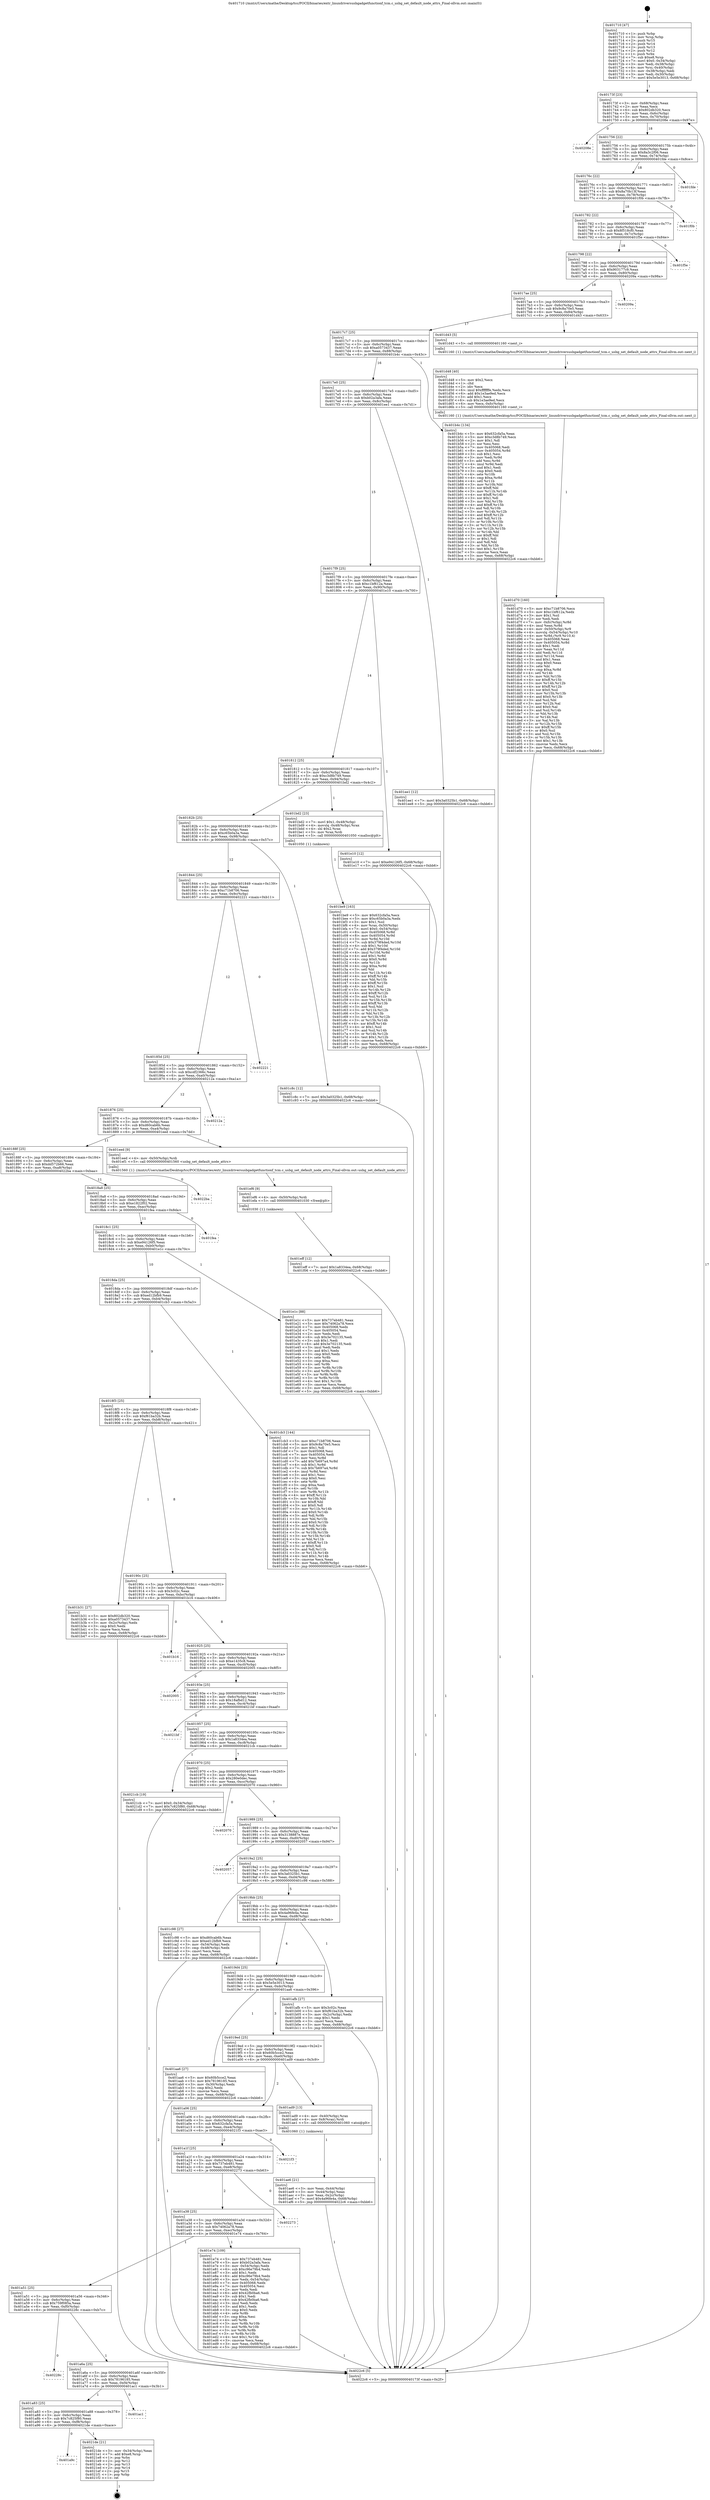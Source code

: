 digraph "0x401710" {
  label = "0x401710 (/mnt/c/Users/mathe/Desktop/tcc/POCII/binaries/extr_linuxdriversusbgadgetfunctionf_tcm.c_usbg_set_default_node_attrs_Final-ollvm.out::main(0))"
  labelloc = "t"
  node[shape=record]

  Entry [label="",width=0.3,height=0.3,shape=circle,fillcolor=black,style=filled]
  "0x40173f" [label="{
     0x40173f [23]\l
     | [instrs]\l
     &nbsp;&nbsp;0x40173f \<+3\>: mov -0x68(%rbp),%eax\l
     &nbsp;&nbsp;0x401742 \<+2\>: mov %eax,%ecx\l
     &nbsp;&nbsp;0x401744 \<+6\>: sub $0x802db320,%ecx\l
     &nbsp;&nbsp;0x40174a \<+3\>: mov %eax,-0x6c(%rbp)\l
     &nbsp;&nbsp;0x40174d \<+3\>: mov %ecx,-0x70(%rbp)\l
     &nbsp;&nbsp;0x401750 \<+6\>: je 000000000040208e \<main+0x97e\>\l
  }"]
  "0x40208e" [label="{
     0x40208e\l
  }", style=dashed]
  "0x401756" [label="{
     0x401756 [22]\l
     | [instrs]\l
     &nbsp;&nbsp;0x401756 \<+5\>: jmp 000000000040175b \<main+0x4b\>\l
     &nbsp;&nbsp;0x40175b \<+3\>: mov -0x6c(%rbp),%eax\l
     &nbsp;&nbsp;0x40175e \<+5\>: sub $0x8a3c2f06,%eax\l
     &nbsp;&nbsp;0x401763 \<+3\>: mov %eax,-0x74(%rbp)\l
     &nbsp;&nbsp;0x401766 \<+6\>: je 0000000000401fde \<main+0x8ce\>\l
  }"]
  Exit [label="",width=0.3,height=0.3,shape=circle,fillcolor=black,style=filled,peripheries=2]
  "0x401fde" [label="{
     0x401fde\l
  }", style=dashed]
  "0x40176c" [label="{
     0x40176c [22]\l
     | [instrs]\l
     &nbsp;&nbsp;0x40176c \<+5\>: jmp 0000000000401771 \<main+0x61\>\l
     &nbsp;&nbsp;0x401771 \<+3\>: mov -0x6c(%rbp),%eax\l
     &nbsp;&nbsp;0x401774 \<+5\>: sub $0x8a70b13f,%eax\l
     &nbsp;&nbsp;0x401779 \<+3\>: mov %eax,-0x78(%rbp)\l
     &nbsp;&nbsp;0x40177c \<+6\>: je 0000000000401f0b \<main+0x7fb\>\l
  }"]
  "0x401a9c" [label="{
     0x401a9c\l
  }", style=dashed]
  "0x401f0b" [label="{
     0x401f0b\l
  }", style=dashed]
  "0x401782" [label="{
     0x401782 [22]\l
     | [instrs]\l
     &nbsp;&nbsp;0x401782 \<+5\>: jmp 0000000000401787 \<main+0x77\>\l
     &nbsp;&nbsp;0x401787 \<+3\>: mov -0x6c(%rbp),%eax\l
     &nbsp;&nbsp;0x40178a \<+5\>: sub $0x8f518cf0,%eax\l
     &nbsp;&nbsp;0x40178f \<+3\>: mov %eax,-0x7c(%rbp)\l
     &nbsp;&nbsp;0x401792 \<+6\>: je 0000000000401f5e \<main+0x84e\>\l
  }"]
  "0x4021de" [label="{
     0x4021de [21]\l
     | [instrs]\l
     &nbsp;&nbsp;0x4021de \<+3\>: mov -0x34(%rbp),%eax\l
     &nbsp;&nbsp;0x4021e1 \<+7\>: add $0xe8,%rsp\l
     &nbsp;&nbsp;0x4021e8 \<+1\>: pop %rbx\l
     &nbsp;&nbsp;0x4021e9 \<+2\>: pop %r12\l
     &nbsp;&nbsp;0x4021eb \<+2\>: pop %r13\l
     &nbsp;&nbsp;0x4021ed \<+2\>: pop %r14\l
     &nbsp;&nbsp;0x4021ef \<+2\>: pop %r15\l
     &nbsp;&nbsp;0x4021f1 \<+1\>: pop %rbp\l
     &nbsp;&nbsp;0x4021f2 \<+1\>: ret\l
  }"]
  "0x401f5e" [label="{
     0x401f5e\l
  }", style=dashed]
  "0x401798" [label="{
     0x401798 [22]\l
     | [instrs]\l
     &nbsp;&nbsp;0x401798 \<+5\>: jmp 000000000040179d \<main+0x8d\>\l
     &nbsp;&nbsp;0x40179d \<+3\>: mov -0x6c(%rbp),%eax\l
     &nbsp;&nbsp;0x4017a0 \<+5\>: sub $0x903177c9,%eax\l
     &nbsp;&nbsp;0x4017a5 \<+3\>: mov %eax,-0x80(%rbp)\l
     &nbsp;&nbsp;0x4017a8 \<+6\>: je 000000000040209a \<main+0x98a\>\l
  }"]
  "0x401a83" [label="{
     0x401a83 [25]\l
     | [instrs]\l
     &nbsp;&nbsp;0x401a83 \<+5\>: jmp 0000000000401a88 \<main+0x378\>\l
     &nbsp;&nbsp;0x401a88 \<+3\>: mov -0x6c(%rbp),%eax\l
     &nbsp;&nbsp;0x401a8b \<+5\>: sub $0x7c825f80,%eax\l
     &nbsp;&nbsp;0x401a90 \<+6\>: mov %eax,-0xf8(%rbp)\l
     &nbsp;&nbsp;0x401a96 \<+6\>: je 00000000004021de \<main+0xace\>\l
  }"]
  "0x40209a" [label="{
     0x40209a\l
  }", style=dashed]
  "0x4017ae" [label="{
     0x4017ae [25]\l
     | [instrs]\l
     &nbsp;&nbsp;0x4017ae \<+5\>: jmp 00000000004017b3 \<main+0xa3\>\l
     &nbsp;&nbsp;0x4017b3 \<+3\>: mov -0x6c(%rbp),%eax\l
     &nbsp;&nbsp;0x4017b6 \<+5\>: sub $0x9c8a70e5,%eax\l
     &nbsp;&nbsp;0x4017bb \<+6\>: mov %eax,-0x84(%rbp)\l
     &nbsp;&nbsp;0x4017c1 \<+6\>: je 0000000000401d43 \<main+0x633\>\l
  }"]
  "0x401ac1" [label="{
     0x401ac1\l
  }", style=dashed]
  "0x401d43" [label="{
     0x401d43 [5]\l
     | [instrs]\l
     &nbsp;&nbsp;0x401d43 \<+5\>: call 0000000000401160 \<next_i\>\l
     | [calls]\l
     &nbsp;&nbsp;0x401160 \{1\} (/mnt/c/Users/mathe/Desktop/tcc/POCII/binaries/extr_linuxdriversusbgadgetfunctionf_tcm.c_usbg_set_default_node_attrs_Final-ollvm.out::next_i)\l
  }"]
  "0x4017c7" [label="{
     0x4017c7 [25]\l
     | [instrs]\l
     &nbsp;&nbsp;0x4017c7 \<+5\>: jmp 00000000004017cc \<main+0xbc\>\l
     &nbsp;&nbsp;0x4017cc \<+3\>: mov -0x6c(%rbp),%eax\l
     &nbsp;&nbsp;0x4017cf \<+5\>: sub $0xa0573437,%eax\l
     &nbsp;&nbsp;0x4017d4 \<+6\>: mov %eax,-0x88(%rbp)\l
     &nbsp;&nbsp;0x4017da \<+6\>: je 0000000000401b4c \<main+0x43c\>\l
  }"]
  "0x401a6a" [label="{
     0x401a6a [25]\l
     | [instrs]\l
     &nbsp;&nbsp;0x401a6a \<+5\>: jmp 0000000000401a6f \<main+0x35f\>\l
     &nbsp;&nbsp;0x401a6f \<+3\>: mov -0x6c(%rbp),%eax\l
     &nbsp;&nbsp;0x401a72 \<+5\>: sub $0x78196185,%eax\l
     &nbsp;&nbsp;0x401a77 \<+6\>: mov %eax,-0xf4(%rbp)\l
     &nbsp;&nbsp;0x401a7d \<+6\>: je 0000000000401ac1 \<main+0x3b1\>\l
  }"]
  "0x401b4c" [label="{
     0x401b4c [134]\l
     | [instrs]\l
     &nbsp;&nbsp;0x401b4c \<+5\>: mov $0x632cfa5a,%eax\l
     &nbsp;&nbsp;0x401b51 \<+5\>: mov $0xc3d8b749,%ecx\l
     &nbsp;&nbsp;0x401b56 \<+2\>: mov $0x1,%dl\l
     &nbsp;&nbsp;0x401b58 \<+2\>: xor %esi,%esi\l
     &nbsp;&nbsp;0x401b5a \<+7\>: mov 0x405068,%edi\l
     &nbsp;&nbsp;0x401b61 \<+8\>: mov 0x405054,%r8d\l
     &nbsp;&nbsp;0x401b69 \<+3\>: sub $0x1,%esi\l
     &nbsp;&nbsp;0x401b6c \<+3\>: mov %edi,%r9d\l
     &nbsp;&nbsp;0x401b6f \<+3\>: add %esi,%r9d\l
     &nbsp;&nbsp;0x401b72 \<+4\>: imul %r9d,%edi\l
     &nbsp;&nbsp;0x401b76 \<+3\>: and $0x1,%edi\l
     &nbsp;&nbsp;0x401b79 \<+3\>: cmp $0x0,%edi\l
     &nbsp;&nbsp;0x401b7c \<+4\>: sete %r10b\l
     &nbsp;&nbsp;0x401b80 \<+4\>: cmp $0xa,%r8d\l
     &nbsp;&nbsp;0x401b84 \<+4\>: setl %r11b\l
     &nbsp;&nbsp;0x401b88 \<+3\>: mov %r10b,%bl\l
     &nbsp;&nbsp;0x401b8b \<+3\>: xor $0xff,%bl\l
     &nbsp;&nbsp;0x401b8e \<+3\>: mov %r11b,%r14b\l
     &nbsp;&nbsp;0x401b91 \<+4\>: xor $0xff,%r14b\l
     &nbsp;&nbsp;0x401b95 \<+3\>: xor $0x1,%dl\l
     &nbsp;&nbsp;0x401b98 \<+3\>: mov %bl,%r15b\l
     &nbsp;&nbsp;0x401b9b \<+4\>: and $0xff,%r15b\l
     &nbsp;&nbsp;0x401b9f \<+3\>: and %dl,%r10b\l
     &nbsp;&nbsp;0x401ba2 \<+3\>: mov %r14b,%r12b\l
     &nbsp;&nbsp;0x401ba5 \<+4\>: and $0xff,%r12b\l
     &nbsp;&nbsp;0x401ba9 \<+3\>: and %dl,%r11b\l
     &nbsp;&nbsp;0x401bac \<+3\>: or %r10b,%r15b\l
     &nbsp;&nbsp;0x401baf \<+3\>: or %r11b,%r12b\l
     &nbsp;&nbsp;0x401bb2 \<+3\>: xor %r12b,%r15b\l
     &nbsp;&nbsp;0x401bb5 \<+3\>: or %r14b,%bl\l
     &nbsp;&nbsp;0x401bb8 \<+3\>: xor $0xff,%bl\l
     &nbsp;&nbsp;0x401bbb \<+3\>: or $0x1,%dl\l
     &nbsp;&nbsp;0x401bbe \<+2\>: and %dl,%bl\l
     &nbsp;&nbsp;0x401bc0 \<+3\>: or %bl,%r15b\l
     &nbsp;&nbsp;0x401bc3 \<+4\>: test $0x1,%r15b\l
     &nbsp;&nbsp;0x401bc7 \<+3\>: cmovne %ecx,%eax\l
     &nbsp;&nbsp;0x401bca \<+3\>: mov %eax,-0x68(%rbp)\l
     &nbsp;&nbsp;0x401bcd \<+5\>: jmp 00000000004022c6 \<main+0xbb6\>\l
  }"]
  "0x4017e0" [label="{
     0x4017e0 [25]\l
     | [instrs]\l
     &nbsp;&nbsp;0x4017e0 \<+5\>: jmp 00000000004017e5 \<main+0xd5\>\l
     &nbsp;&nbsp;0x4017e5 \<+3\>: mov -0x6c(%rbp),%eax\l
     &nbsp;&nbsp;0x4017e8 \<+5\>: sub $0xb02a3afa,%eax\l
     &nbsp;&nbsp;0x4017ed \<+6\>: mov %eax,-0x8c(%rbp)\l
     &nbsp;&nbsp;0x4017f3 \<+6\>: je 0000000000401ee1 \<main+0x7d1\>\l
  }"]
  "0x40228c" [label="{
     0x40228c\l
  }", style=dashed]
  "0x401ee1" [label="{
     0x401ee1 [12]\l
     | [instrs]\l
     &nbsp;&nbsp;0x401ee1 \<+7\>: movl $0x3a0325b1,-0x68(%rbp)\l
     &nbsp;&nbsp;0x401ee8 \<+5\>: jmp 00000000004022c6 \<main+0xbb6\>\l
  }"]
  "0x4017f9" [label="{
     0x4017f9 [25]\l
     | [instrs]\l
     &nbsp;&nbsp;0x4017f9 \<+5\>: jmp 00000000004017fe \<main+0xee\>\l
     &nbsp;&nbsp;0x4017fe \<+3\>: mov -0x6c(%rbp),%eax\l
     &nbsp;&nbsp;0x401801 \<+5\>: sub $0xc1bf612a,%eax\l
     &nbsp;&nbsp;0x401806 \<+6\>: mov %eax,-0x90(%rbp)\l
     &nbsp;&nbsp;0x40180c \<+6\>: je 0000000000401e10 \<main+0x700\>\l
  }"]
  "0x401eff" [label="{
     0x401eff [12]\l
     | [instrs]\l
     &nbsp;&nbsp;0x401eff \<+7\>: movl $0x1a8334ea,-0x68(%rbp)\l
     &nbsp;&nbsp;0x401f06 \<+5\>: jmp 00000000004022c6 \<main+0xbb6\>\l
  }"]
  "0x401e10" [label="{
     0x401e10 [12]\l
     | [instrs]\l
     &nbsp;&nbsp;0x401e10 \<+7\>: movl $0xe94126f5,-0x68(%rbp)\l
     &nbsp;&nbsp;0x401e17 \<+5\>: jmp 00000000004022c6 \<main+0xbb6\>\l
  }"]
  "0x401812" [label="{
     0x401812 [25]\l
     | [instrs]\l
     &nbsp;&nbsp;0x401812 \<+5\>: jmp 0000000000401817 \<main+0x107\>\l
     &nbsp;&nbsp;0x401817 \<+3\>: mov -0x6c(%rbp),%eax\l
     &nbsp;&nbsp;0x40181a \<+5\>: sub $0xc3d8b749,%eax\l
     &nbsp;&nbsp;0x40181f \<+6\>: mov %eax,-0x94(%rbp)\l
     &nbsp;&nbsp;0x401825 \<+6\>: je 0000000000401bd2 \<main+0x4c2\>\l
  }"]
  "0x401ef6" [label="{
     0x401ef6 [9]\l
     | [instrs]\l
     &nbsp;&nbsp;0x401ef6 \<+4\>: mov -0x50(%rbp),%rdi\l
     &nbsp;&nbsp;0x401efa \<+5\>: call 0000000000401030 \<free@plt\>\l
     | [calls]\l
     &nbsp;&nbsp;0x401030 \{1\} (unknown)\l
  }"]
  "0x401bd2" [label="{
     0x401bd2 [23]\l
     | [instrs]\l
     &nbsp;&nbsp;0x401bd2 \<+7\>: movl $0x1,-0x48(%rbp)\l
     &nbsp;&nbsp;0x401bd9 \<+4\>: movslq -0x48(%rbp),%rax\l
     &nbsp;&nbsp;0x401bdd \<+4\>: shl $0x2,%rax\l
     &nbsp;&nbsp;0x401be1 \<+3\>: mov %rax,%rdi\l
     &nbsp;&nbsp;0x401be4 \<+5\>: call 0000000000401050 \<malloc@plt\>\l
     | [calls]\l
     &nbsp;&nbsp;0x401050 \{1\} (unknown)\l
  }"]
  "0x40182b" [label="{
     0x40182b [25]\l
     | [instrs]\l
     &nbsp;&nbsp;0x40182b \<+5\>: jmp 0000000000401830 \<main+0x120\>\l
     &nbsp;&nbsp;0x401830 \<+3\>: mov -0x6c(%rbp),%eax\l
     &nbsp;&nbsp;0x401833 \<+5\>: sub $0xc65b0a3a,%eax\l
     &nbsp;&nbsp;0x401838 \<+6\>: mov %eax,-0x98(%rbp)\l
     &nbsp;&nbsp;0x40183e \<+6\>: je 0000000000401c8c \<main+0x57c\>\l
  }"]
  "0x401a51" [label="{
     0x401a51 [25]\l
     | [instrs]\l
     &nbsp;&nbsp;0x401a51 \<+5\>: jmp 0000000000401a56 \<main+0x346\>\l
     &nbsp;&nbsp;0x401a56 \<+3\>: mov -0x6c(%rbp),%eax\l
     &nbsp;&nbsp;0x401a59 \<+5\>: sub $0x759f085a,%eax\l
     &nbsp;&nbsp;0x401a5e \<+6\>: mov %eax,-0xf0(%rbp)\l
     &nbsp;&nbsp;0x401a64 \<+6\>: je 000000000040228c \<main+0xb7c\>\l
  }"]
  "0x401c8c" [label="{
     0x401c8c [12]\l
     | [instrs]\l
     &nbsp;&nbsp;0x401c8c \<+7\>: movl $0x3a0325b1,-0x68(%rbp)\l
     &nbsp;&nbsp;0x401c93 \<+5\>: jmp 00000000004022c6 \<main+0xbb6\>\l
  }"]
  "0x401844" [label="{
     0x401844 [25]\l
     | [instrs]\l
     &nbsp;&nbsp;0x401844 \<+5\>: jmp 0000000000401849 \<main+0x139\>\l
     &nbsp;&nbsp;0x401849 \<+3\>: mov -0x6c(%rbp),%eax\l
     &nbsp;&nbsp;0x40184c \<+5\>: sub $0xc71b8706,%eax\l
     &nbsp;&nbsp;0x401851 \<+6\>: mov %eax,-0x9c(%rbp)\l
     &nbsp;&nbsp;0x401857 \<+6\>: je 0000000000402221 \<main+0xb11\>\l
  }"]
  "0x401e74" [label="{
     0x401e74 [109]\l
     | [instrs]\l
     &nbsp;&nbsp;0x401e74 \<+5\>: mov $0x737eb481,%eax\l
     &nbsp;&nbsp;0x401e79 \<+5\>: mov $0xb02a3afa,%ecx\l
     &nbsp;&nbsp;0x401e7e \<+3\>: mov -0x54(%rbp),%edx\l
     &nbsp;&nbsp;0x401e81 \<+6\>: sub $0xc96e79b4,%edx\l
     &nbsp;&nbsp;0x401e87 \<+3\>: add $0x1,%edx\l
     &nbsp;&nbsp;0x401e8a \<+6\>: add $0xc96e79b4,%edx\l
     &nbsp;&nbsp;0x401e90 \<+3\>: mov %edx,-0x54(%rbp)\l
     &nbsp;&nbsp;0x401e93 \<+7\>: mov 0x405068,%edx\l
     &nbsp;&nbsp;0x401e9a \<+7\>: mov 0x405054,%esi\l
     &nbsp;&nbsp;0x401ea1 \<+2\>: mov %edx,%edi\l
     &nbsp;&nbsp;0x401ea3 \<+6\>: add $0x42fb0ba6,%edi\l
     &nbsp;&nbsp;0x401ea9 \<+3\>: sub $0x1,%edi\l
     &nbsp;&nbsp;0x401eac \<+6\>: sub $0x42fb0ba6,%edi\l
     &nbsp;&nbsp;0x401eb2 \<+3\>: imul %edi,%edx\l
     &nbsp;&nbsp;0x401eb5 \<+3\>: and $0x1,%edx\l
     &nbsp;&nbsp;0x401eb8 \<+3\>: cmp $0x0,%edx\l
     &nbsp;&nbsp;0x401ebb \<+4\>: sete %r8b\l
     &nbsp;&nbsp;0x401ebf \<+3\>: cmp $0xa,%esi\l
     &nbsp;&nbsp;0x401ec2 \<+4\>: setl %r9b\l
     &nbsp;&nbsp;0x401ec6 \<+3\>: mov %r8b,%r10b\l
     &nbsp;&nbsp;0x401ec9 \<+3\>: and %r9b,%r10b\l
     &nbsp;&nbsp;0x401ecc \<+3\>: xor %r9b,%r8b\l
     &nbsp;&nbsp;0x401ecf \<+3\>: or %r8b,%r10b\l
     &nbsp;&nbsp;0x401ed2 \<+4\>: test $0x1,%r10b\l
     &nbsp;&nbsp;0x401ed6 \<+3\>: cmovne %ecx,%eax\l
     &nbsp;&nbsp;0x401ed9 \<+3\>: mov %eax,-0x68(%rbp)\l
     &nbsp;&nbsp;0x401edc \<+5\>: jmp 00000000004022c6 \<main+0xbb6\>\l
  }"]
  "0x402221" [label="{
     0x402221\l
  }", style=dashed]
  "0x40185d" [label="{
     0x40185d [25]\l
     | [instrs]\l
     &nbsp;&nbsp;0x40185d \<+5\>: jmp 0000000000401862 \<main+0x152\>\l
     &nbsp;&nbsp;0x401862 \<+3\>: mov -0x6c(%rbp),%eax\l
     &nbsp;&nbsp;0x401865 \<+5\>: sub $0xcdf2366c,%eax\l
     &nbsp;&nbsp;0x40186a \<+6\>: mov %eax,-0xa0(%rbp)\l
     &nbsp;&nbsp;0x401870 \<+6\>: je 000000000040212a \<main+0xa1a\>\l
  }"]
  "0x401a38" [label="{
     0x401a38 [25]\l
     | [instrs]\l
     &nbsp;&nbsp;0x401a38 \<+5\>: jmp 0000000000401a3d \<main+0x32d\>\l
     &nbsp;&nbsp;0x401a3d \<+3\>: mov -0x6c(%rbp),%eax\l
     &nbsp;&nbsp;0x401a40 \<+5\>: sub $0x74062a78,%eax\l
     &nbsp;&nbsp;0x401a45 \<+6\>: mov %eax,-0xec(%rbp)\l
     &nbsp;&nbsp;0x401a4b \<+6\>: je 0000000000401e74 \<main+0x764\>\l
  }"]
  "0x40212a" [label="{
     0x40212a\l
  }", style=dashed]
  "0x401876" [label="{
     0x401876 [25]\l
     | [instrs]\l
     &nbsp;&nbsp;0x401876 \<+5\>: jmp 000000000040187b \<main+0x16b\>\l
     &nbsp;&nbsp;0x40187b \<+3\>: mov -0x6c(%rbp),%eax\l
     &nbsp;&nbsp;0x40187e \<+5\>: sub $0xd60cab6b,%eax\l
     &nbsp;&nbsp;0x401883 \<+6\>: mov %eax,-0xa4(%rbp)\l
     &nbsp;&nbsp;0x401889 \<+6\>: je 0000000000401eed \<main+0x7dd\>\l
  }"]
  "0x402273" [label="{
     0x402273\l
  }", style=dashed]
  "0x401eed" [label="{
     0x401eed [9]\l
     | [instrs]\l
     &nbsp;&nbsp;0x401eed \<+4\>: mov -0x50(%rbp),%rdi\l
     &nbsp;&nbsp;0x401ef1 \<+5\>: call 0000000000401560 \<usbg_set_default_node_attrs\>\l
     | [calls]\l
     &nbsp;&nbsp;0x401560 \{1\} (/mnt/c/Users/mathe/Desktop/tcc/POCII/binaries/extr_linuxdriversusbgadgetfunctionf_tcm.c_usbg_set_default_node_attrs_Final-ollvm.out::usbg_set_default_node_attrs)\l
  }"]
  "0x40188f" [label="{
     0x40188f [25]\l
     | [instrs]\l
     &nbsp;&nbsp;0x40188f \<+5\>: jmp 0000000000401894 \<main+0x184\>\l
     &nbsp;&nbsp;0x401894 \<+3\>: mov -0x6c(%rbp),%eax\l
     &nbsp;&nbsp;0x401897 \<+5\>: sub $0xdd572b66,%eax\l
     &nbsp;&nbsp;0x40189c \<+6\>: mov %eax,-0xa8(%rbp)\l
     &nbsp;&nbsp;0x4018a2 \<+6\>: je 00000000004022ba \<main+0xbaa\>\l
  }"]
  "0x401a1f" [label="{
     0x401a1f [25]\l
     | [instrs]\l
     &nbsp;&nbsp;0x401a1f \<+5\>: jmp 0000000000401a24 \<main+0x314\>\l
     &nbsp;&nbsp;0x401a24 \<+3\>: mov -0x6c(%rbp),%eax\l
     &nbsp;&nbsp;0x401a27 \<+5\>: sub $0x737eb481,%eax\l
     &nbsp;&nbsp;0x401a2c \<+6\>: mov %eax,-0xe8(%rbp)\l
     &nbsp;&nbsp;0x401a32 \<+6\>: je 0000000000402273 \<main+0xb63\>\l
  }"]
  "0x4022ba" [label="{
     0x4022ba\l
  }", style=dashed]
  "0x4018a8" [label="{
     0x4018a8 [25]\l
     | [instrs]\l
     &nbsp;&nbsp;0x4018a8 \<+5\>: jmp 00000000004018ad \<main+0x19d\>\l
     &nbsp;&nbsp;0x4018ad \<+3\>: mov -0x6c(%rbp),%eax\l
     &nbsp;&nbsp;0x4018b0 \<+5\>: sub $0xe1822f02,%eax\l
     &nbsp;&nbsp;0x4018b5 \<+6\>: mov %eax,-0xac(%rbp)\l
     &nbsp;&nbsp;0x4018bb \<+6\>: je 0000000000401fea \<main+0x8da\>\l
  }"]
  "0x4021f3" [label="{
     0x4021f3\l
  }", style=dashed]
  "0x401fea" [label="{
     0x401fea\l
  }", style=dashed]
  "0x4018c1" [label="{
     0x4018c1 [25]\l
     | [instrs]\l
     &nbsp;&nbsp;0x4018c1 \<+5\>: jmp 00000000004018c6 \<main+0x1b6\>\l
     &nbsp;&nbsp;0x4018c6 \<+3\>: mov -0x6c(%rbp),%eax\l
     &nbsp;&nbsp;0x4018c9 \<+5\>: sub $0xe94126f5,%eax\l
     &nbsp;&nbsp;0x4018ce \<+6\>: mov %eax,-0xb0(%rbp)\l
     &nbsp;&nbsp;0x4018d4 \<+6\>: je 0000000000401e1c \<main+0x70c\>\l
  }"]
  "0x401d70" [label="{
     0x401d70 [160]\l
     | [instrs]\l
     &nbsp;&nbsp;0x401d70 \<+5\>: mov $0xc71b8706,%ecx\l
     &nbsp;&nbsp;0x401d75 \<+5\>: mov $0xc1bf612a,%edx\l
     &nbsp;&nbsp;0x401d7a \<+3\>: mov $0x1,%sil\l
     &nbsp;&nbsp;0x401d7d \<+2\>: xor %edi,%edi\l
     &nbsp;&nbsp;0x401d7f \<+7\>: mov -0xfc(%rbp),%r8d\l
     &nbsp;&nbsp;0x401d86 \<+4\>: imul %eax,%r8d\l
     &nbsp;&nbsp;0x401d8a \<+4\>: mov -0x50(%rbp),%r9\l
     &nbsp;&nbsp;0x401d8e \<+4\>: movslq -0x54(%rbp),%r10\l
     &nbsp;&nbsp;0x401d92 \<+4\>: mov %r8d,(%r9,%r10,4)\l
     &nbsp;&nbsp;0x401d96 \<+7\>: mov 0x405068,%eax\l
     &nbsp;&nbsp;0x401d9d \<+8\>: mov 0x405054,%r8d\l
     &nbsp;&nbsp;0x401da5 \<+3\>: sub $0x1,%edi\l
     &nbsp;&nbsp;0x401da8 \<+3\>: mov %eax,%r11d\l
     &nbsp;&nbsp;0x401dab \<+3\>: add %edi,%r11d\l
     &nbsp;&nbsp;0x401dae \<+4\>: imul %r11d,%eax\l
     &nbsp;&nbsp;0x401db2 \<+3\>: and $0x1,%eax\l
     &nbsp;&nbsp;0x401db5 \<+3\>: cmp $0x0,%eax\l
     &nbsp;&nbsp;0x401db8 \<+3\>: sete %bl\l
     &nbsp;&nbsp;0x401dbb \<+4\>: cmp $0xa,%r8d\l
     &nbsp;&nbsp;0x401dbf \<+4\>: setl %r14b\l
     &nbsp;&nbsp;0x401dc3 \<+3\>: mov %bl,%r15b\l
     &nbsp;&nbsp;0x401dc6 \<+4\>: xor $0xff,%r15b\l
     &nbsp;&nbsp;0x401dca \<+3\>: mov %r14b,%r12b\l
     &nbsp;&nbsp;0x401dcd \<+4\>: xor $0xff,%r12b\l
     &nbsp;&nbsp;0x401dd1 \<+4\>: xor $0x0,%sil\l
     &nbsp;&nbsp;0x401dd5 \<+3\>: mov %r15b,%r13b\l
     &nbsp;&nbsp;0x401dd8 \<+4\>: and $0x0,%r13b\l
     &nbsp;&nbsp;0x401ddc \<+3\>: and %sil,%bl\l
     &nbsp;&nbsp;0x401ddf \<+3\>: mov %r12b,%al\l
     &nbsp;&nbsp;0x401de2 \<+2\>: and $0x0,%al\l
     &nbsp;&nbsp;0x401de4 \<+3\>: and %sil,%r14b\l
     &nbsp;&nbsp;0x401de7 \<+3\>: or %bl,%r13b\l
     &nbsp;&nbsp;0x401dea \<+3\>: or %r14b,%al\l
     &nbsp;&nbsp;0x401ded \<+3\>: xor %al,%r13b\l
     &nbsp;&nbsp;0x401df0 \<+3\>: or %r12b,%r15b\l
     &nbsp;&nbsp;0x401df3 \<+4\>: xor $0xff,%r15b\l
     &nbsp;&nbsp;0x401df7 \<+4\>: or $0x0,%sil\l
     &nbsp;&nbsp;0x401dfb \<+3\>: and %sil,%r15b\l
     &nbsp;&nbsp;0x401dfe \<+3\>: or %r15b,%r13b\l
     &nbsp;&nbsp;0x401e01 \<+4\>: test $0x1,%r13b\l
     &nbsp;&nbsp;0x401e05 \<+3\>: cmovne %edx,%ecx\l
     &nbsp;&nbsp;0x401e08 \<+3\>: mov %ecx,-0x68(%rbp)\l
     &nbsp;&nbsp;0x401e0b \<+5\>: jmp 00000000004022c6 \<main+0xbb6\>\l
  }"]
  "0x401e1c" [label="{
     0x401e1c [88]\l
     | [instrs]\l
     &nbsp;&nbsp;0x401e1c \<+5\>: mov $0x737eb481,%eax\l
     &nbsp;&nbsp;0x401e21 \<+5\>: mov $0x74062a78,%ecx\l
     &nbsp;&nbsp;0x401e26 \<+7\>: mov 0x405068,%edx\l
     &nbsp;&nbsp;0x401e2d \<+7\>: mov 0x405054,%esi\l
     &nbsp;&nbsp;0x401e34 \<+2\>: mov %edx,%edi\l
     &nbsp;&nbsp;0x401e36 \<+6\>: sub $0x3e702135,%edi\l
     &nbsp;&nbsp;0x401e3c \<+3\>: sub $0x1,%edi\l
     &nbsp;&nbsp;0x401e3f \<+6\>: add $0x3e702135,%edi\l
     &nbsp;&nbsp;0x401e45 \<+3\>: imul %edi,%edx\l
     &nbsp;&nbsp;0x401e48 \<+3\>: and $0x1,%edx\l
     &nbsp;&nbsp;0x401e4b \<+3\>: cmp $0x0,%edx\l
     &nbsp;&nbsp;0x401e4e \<+4\>: sete %r8b\l
     &nbsp;&nbsp;0x401e52 \<+3\>: cmp $0xa,%esi\l
     &nbsp;&nbsp;0x401e55 \<+4\>: setl %r9b\l
     &nbsp;&nbsp;0x401e59 \<+3\>: mov %r8b,%r10b\l
     &nbsp;&nbsp;0x401e5c \<+3\>: and %r9b,%r10b\l
     &nbsp;&nbsp;0x401e5f \<+3\>: xor %r9b,%r8b\l
     &nbsp;&nbsp;0x401e62 \<+3\>: or %r8b,%r10b\l
     &nbsp;&nbsp;0x401e65 \<+4\>: test $0x1,%r10b\l
     &nbsp;&nbsp;0x401e69 \<+3\>: cmovne %ecx,%eax\l
     &nbsp;&nbsp;0x401e6c \<+3\>: mov %eax,-0x68(%rbp)\l
     &nbsp;&nbsp;0x401e6f \<+5\>: jmp 00000000004022c6 \<main+0xbb6\>\l
  }"]
  "0x4018da" [label="{
     0x4018da [25]\l
     | [instrs]\l
     &nbsp;&nbsp;0x4018da \<+5\>: jmp 00000000004018df \<main+0x1cf\>\l
     &nbsp;&nbsp;0x4018df \<+3\>: mov -0x6c(%rbp),%eax\l
     &nbsp;&nbsp;0x4018e2 \<+5\>: sub $0xed12bfb9,%eax\l
     &nbsp;&nbsp;0x4018e7 \<+6\>: mov %eax,-0xb4(%rbp)\l
     &nbsp;&nbsp;0x4018ed \<+6\>: je 0000000000401cb3 \<main+0x5a3\>\l
  }"]
  "0x401d48" [label="{
     0x401d48 [40]\l
     | [instrs]\l
     &nbsp;&nbsp;0x401d48 \<+5\>: mov $0x2,%ecx\l
     &nbsp;&nbsp;0x401d4d \<+1\>: cltd\l
     &nbsp;&nbsp;0x401d4e \<+2\>: idiv %ecx\l
     &nbsp;&nbsp;0x401d50 \<+6\>: imul $0xfffffffe,%edx,%ecx\l
     &nbsp;&nbsp;0x401d56 \<+6\>: add $0x1e3ae9ed,%ecx\l
     &nbsp;&nbsp;0x401d5c \<+3\>: add $0x1,%ecx\l
     &nbsp;&nbsp;0x401d5f \<+6\>: sub $0x1e3ae9ed,%ecx\l
     &nbsp;&nbsp;0x401d65 \<+6\>: mov %ecx,-0xfc(%rbp)\l
     &nbsp;&nbsp;0x401d6b \<+5\>: call 0000000000401160 \<next_i\>\l
     | [calls]\l
     &nbsp;&nbsp;0x401160 \{1\} (/mnt/c/Users/mathe/Desktop/tcc/POCII/binaries/extr_linuxdriversusbgadgetfunctionf_tcm.c_usbg_set_default_node_attrs_Final-ollvm.out::next_i)\l
  }"]
  "0x401cb3" [label="{
     0x401cb3 [144]\l
     | [instrs]\l
     &nbsp;&nbsp;0x401cb3 \<+5\>: mov $0xc71b8706,%eax\l
     &nbsp;&nbsp;0x401cb8 \<+5\>: mov $0x9c8a70e5,%ecx\l
     &nbsp;&nbsp;0x401cbd \<+2\>: mov $0x1,%dl\l
     &nbsp;&nbsp;0x401cbf \<+7\>: mov 0x405068,%esi\l
     &nbsp;&nbsp;0x401cc6 \<+7\>: mov 0x405054,%edi\l
     &nbsp;&nbsp;0x401ccd \<+3\>: mov %esi,%r8d\l
     &nbsp;&nbsp;0x401cd0 \<+7\>: add $0x7b697a4,%r8d\l
     &nbsp;&nbsp;0x401cd7 \<+4\>: sub $0x1,%r8d\l
     &nbsp;&nbsp;0x401cdb \<+7\>: sub $0x7b697a4,%r8d\l
     &nbsp;&nbsp;0x401ce2 \<+4\>: imul %r8d,%esi\l
     &nbsp;&nbsp;0x401ce6 \<+3\>: and $0x1,%esi\l
     &nbsp;&nbsp;0x401ce9 \<+3\>: cmp $0x0,%esi\l
     &nbsp;&nbsp;0x401cec \<+4\>: sete %r9b\l
     &nbsp;&nbsp;0x401cf0 \<+3\>: cmp $0xa,%edi\l
     &nbsp;&nbsp;0x401cf3 \<+4\>: setl %r10b\l
     &nbsp;&nbsp;0x401cf7 \<+3\>: mov %r9b,%r11b\l
     &nbsp;&nbsp;0x401cfa \<+4\>: xor $0xff,%r11b\l
     &nbsp;&nbsp;0x401cfe \<+3\>: mov %r10b,%bl\l
     &nbsp;&nbsp;0x401d01 \<+3\>: xor $0xff,%bl\l
     &nbsp;&nbsp;0x401d04 \<+3\>: xor $0x0,%dl\l
     &nbsp;&nbsp;0x401d07 \<+3\>: mov %r11b,%r14b\l
     &nbsp;&nbsp;0x401d0a \<+4\>: and $0x0,%r14b\l
     &nbsp;&nbsp;0x401d0e \<+3\>: and %dl,%r9b\l
     &nbsp;&nbsp;0x401d11 \<+3\>: mov %bl,%r15b\l
     &nbsp;&nbsp;0x401d14 \<+4\>: and $0x0,%r15b\l
     &nbsp;&nbsp;0x401d18 \<+3\>: and %dl,%r10b\l
     &nbsp;&nbsp;0x401d1b \<+3\>: or %r9b,%r14b\l
     &nbsp;&nbsp;0x401d1e \<+3\>: or %r10b,%r15b\l
     &nbsp;&nbsp;0x401d21 \<+3\>: xor %r15b,%r14b\l
     &nbsp;&nbsp;0x401d24 \<+3\>: or %bl,%r11b\l
     &nbsp;&nbsp;0x401d27 \<+4\>: xor $0xff,%r11b\l
     &nbsp;&nbsp;0x401d2b \<+3\>: or $0x0,%dl\l
     &nbsp;&nbsp;0x401d2e \<+3\>: and %dl,%r11b\l
     &nbsp;&nbsp;0x401d31 \<+3\>: or %r11b,%r14b\l
     &nbsp;&nbsp;0x401d34 \<+4\>: test $0x1,%r14b\l
     &nbsp;&nbsp;0x401d38 \<+3\>: cmovne %ecx,%eax\l
     &nbsp;&nbsp;0x401d3b \<+3\>: mov %eax,-0x68(%rbp)\l
     &nbsp;&nbsp;0x401d3e \<+5\>: jmp 00000000004022c6 \<main+0xbb6\>\l
  }"]
  "0x4018f3" [label="{
     0x4018f3 [25]\l
     | [instrs]\l
     &nbsp;&nbsp;0x4018f3 \<+5\>: jmp 00000000004018f8 \<main+0x1e8\>\l
     &nbsp;&nbsp;0x4018f8 \<+3\>: mov -0x6c(%rbp),%eax\l
     &nbsp;&nbsp;0x4018fb \<+5\>: sub $0xf61ba32b,%eax\l
     &nbsp;&nbsp;0x401900 \<+6\>: mov %eax,-0xb8(%rbp)\l
     &nbsp;&nbsp;0x401906 \<+6\>: je 0000000000401b31 \<main+0x421\>\l
  }"]
  "0x401be9" [label="{
     0x401be9 [163]\l
     | [instrs]\l
     &nbsp;&nbsp;0x401be9 \<+5\>: mov $0x632cfa5a,%ecx\l
     &nbsp;&nbsp;0x401bee \<+5\>: mov $0xc65b0a3a,%edx\l
     &nbsp;&nbsp;0x401bf3 \<+3\>: mov $0x1,%sil\l
     &nbsp;&nbsp;0x401bf6 \<+4\>: mov %rax,-0x50(%rbp)\l
     &nbsp;&nbsp;0x401bfa \<+7\>: movl $0x0,-0x54(%rbp)\l
     &nbsp;&nbsp;0x401c01 \<+8\>: mov 0x405068,%r8d\l
     &nbsp;&nbsp;0x401c09 \<+8\>: mov 0x405054,%r9d\l
     &nbsp;&nbsp;0x401c11 \<+3\>: mov %r8d,%r10d\l
     &nbsp;&nbsp;0x401c14 \<+7\>: sub $0x379f4ded,%r10d\l
     &nbsp;&nbsp;0x401c1b \<+4\>: sub $0x1,%r10d\l
     &nbsp;&nbsp;0x401c1f \<+7\>: add $0x379f4ded,%r10d\l
     &nbsp;&nbsp;0x401c26 \<+4\>: imul %r10d,%r8d\l
     &nbsp;&nbsp;0x401c2a \<+4\>: and $0x1,%r8d\l
     &nbsp;&nbsp;0x401c2e \<+4\>: cmp $0x0,%r8d\l
     &nbsp;&nbsp;0x401c32 \<+4\>: sete %r11b\l
     &nbsp;&nbsp;0x401c36 \<+4\>: cmp $0xa,%r9d\l
     &nbsp;&nbsp;0x401c3a \<+3\>: setl %bl\l
     &nbsp;&nbsp;0x401c3d \<+3\>: mov %r11b,%r14b\l
     &nbsp;&nbsp;0x401c40 \<+4\>: xor $0xff,%r14b\l
     &nbsp;&nbsp;0x401c44 \<+3\>: mov %bl,%r15b\l
     &nbsp;&nbsp;0x401c47 \<+4\>: xor $0xff,%r15b\l
     &nbsp;&nbsp;0x401c4b \<+4\>: xor $0x1,%sil\l
     &nbsp;&nbsp;0x401c4f \<+3\>: mov %r14b,%r12b\l
     &nbsp;&nbsp;0x401c52 \<+4\>: and $0xff,%r12b\l
     &nbsp;&nbsp;0x401c56 \<+3\>: and %sil,%r11b\l
     &nbsp;&nbsp;0x401c59 \<+3\>: mov %r15b,%r13b\l
     &nbsp;&nbsp;0x401c5c \<+4\>: and $0xff,%r13b\l
     &nbsp;&nbsp;0x401c60 \<+3\>: and %sil,%bl\l
     &nbsp;&nbsp;0x401c63 \<+3\>: or %r11b,%r12b\l
     &nbsp;&nbsp;0x401c66 \<+3\>: or %bl,%r13b\l
     &nbsp;&nbsp;0x401c69 \<+3\>: xor %r13b,%r12b\l
     &nbsp;&nbsp;0x401c6c \<+3\>: or %r15b,%r14b\l
     &nbsp;&nbsp;0x401c6f \<+4\>: xor $0xff,%r14b\l
     &nbsp;&nbsp;0x401c73 \<+4\>: or $0x1,%sil\l
     &nbsp;&nbsp;0x401c77 \<+3\>: and %sil,%r14b\l
     &nbsp;&nbsp;0x401c7a \<+3\>: or %r14b,%r12b\l
     &nbsp;&nbsp;0x401c7d \<+4\>: test $0x1,%r12b\l
     &nbsp;&nbsp;0x401c81 \<+3\>: cmovne %edx,%ecx\l
     &nbsp;&nbsp;0x401c84 \<+3\>: mov %ecx,-0x68(%rbp)\l
     &nbsp;&nbsp;0x401c87 \<+5\>: jmp 00000000004022c6 \<main+0xbb6\>\l
  }"]
  "0x401b31" [label="{
     0x401b31 [27]\l
     | [instrs]\l
     &nbsp;&nbsp;0x401b31 \<+5\>: mov $0x802db320,%eax\l
     &nbsp;&nbsp;0x401b36 \<+5\>: mov $0xa0573437,%ecx\l
     &nbsp;&nbsp;0x401b3b \<+3\>: mov -0x2c(%rbp),%edx\l
     &nbsp;&nbsp;0x401b3e \<+3\>: cmp $0x0,%edx\l
     &nbsp;&nbsp;0x401b41 \<+3\>: cmove %ecx,%eax\l
     &nbsp;&nbsp;0x401b44 \<+3\>: mov %eax,-0x68(%rbp)\l
     &nbsp;&nbsp;0x401b47 \<+5\>: jmp 00000000004022c6 \<main+0xbb6\>\l
  }"]
  "0x40190c" [label="{
     0x40190c [25]\l
     | [instrs]\l
     &nbsp;&nbsp;0x40190c \<+5\>: jmp 0000000000401911 \<main+0x201\>\l
     &nbsp;&nbsp;0x401911 \<+3\>: mov -0x6c(%rbp),%eax\l
     &nbsp;&nbsp;0x401914 \<+5\>: sub $0x3c02c,%eax\l
     &nbsp;&nbsp;0x401919 \<+6\>: mov %eax,-0xbc(%rbp)\l
     &nbsp;&nbsp;0x40191f \<+6\>: je 0000000000401b16 \<main+0x406\>\l
  }"]
  "0x401ae6" [label="{
     0x401ae6 [21]\l
     | [instrs]\l
     &nbsp;&nbsp;0x401ae6 \<+3\>: mov %eax,-0x44(%rbp)\l
     &nbsp;&nbsp;0x401ae9 \<+3\>: mov -0x44(%rbp),%eax\l
     &nbsp;&nbsp;0x401aec \<+3\>: mov %eax,-0x2c(%rbp)\l
     &nbsp;&nbsp;0x401aef \<+7\>: movl $0x4a96fe4a,-0x68(%rbp)\l
     &nbsp;&nbsp;0x401af6 \<+5\>: jmp 00000000004022c6 \<main+0xbb6\>\l
  }"]
  "0x401b16" [label="{
     0x401b16\l
  }", style=dashed]
  "0x401925" [label="{
     0x401925 [25]\l
     | [instrs]\l
     &nbsp;&nbsp;0x401925 \<+5\>: jmp 000000000040192a \<main+0x21a\>\l
     &nbsp;&nbsp;0x40192a \<+3\>: mov -0x6c(%rbp),%eax\l
     &nbsp;&nbsp;0x40192d \<+5\>: sub $0xe1435c8,%eax\l
     &nbsp;&nbsp;0x401932 \<+6\>: mov %eax,-0xc0(%rbp)\l
     &nbsp;&nbsp;0x401938 \<+6\>: je 0000000000402005 \<main+0x8f5\>\l
  }"]
  "0x401a06" [label="{
     0x401a06 [25]\l
     | [instrs]\l
     &nbsp;&nbsp;0x401a06 \<+5\>: jmp 0000000000401a0b \<main+0x2fb\>\l
     &nbsp;&nbsp;0x401a0b \<+3\>: mov -0x6c(%rbp),%eax\l
     &nbsp;&nbsp;0x401a0e \<+5\>: sub $0x632cfa5a,%eax\l
     &nbsp;&nbsp;0x401a13 \<+6\>: mov %eax,-0xe4(%rbp)\l
     &nbsp;&nbsp;0x401a19 \<+6\>: je 00000000004021f3 \<main+0xae3\>\l
  }"]
  "0x402005" [label="{
     0x402005\l
  }", style=dashed]
  "0x40193e" [label="{
     0x40193e [25]\l
     | [instrs]\l
     &nbsp;&nbsp;0x40193e \<+5\>: jmp 0000000000401943 \<main+0x233\>\l
     &nbsp;&nbsp;0x401943 \<+3\>: mov -0x6c(%rbp),%eax\l
     &nbsp;&nbsp;0x401946 \<+5\>: sub $0x18afbd12,%eax\l
     &nbsp;&nbsp;0x40194b \<+6\>: mov %eax,-0xc4(%rbp)\l
     &nbsp;&nbsp;0x401951 \<+6\>: je 00000000004021bf \<main+0xaaf\>\l
  }"]
  "0x401ad9" [label="{
     0x401ad9 [13]\l
     | [instrs]\l
     &nbsp;&nbsp;0x401ad9 \<+4\>: mov -0x40(%rbp),%rax\l
     &nbsp;&nbsp;0x401add \<+4\>: mov 0x8(%rax),%rdi\l
     &nbsp;&nbsp;0x401ae1 \<+5\>: call 0000000000401060 \<atoi@plt\>\l
     | [calls]\l
     &nbsp;&nbsp;0x401060 \{1\} (unknown)\l
  }"]
  "0x4021bf" [label="{
     0x4021bf\l
  }", style=dashed]
  "0x401957" [label="{
     0x401957 [25]\l
     | [instrs]\l
     &nbsp;&nbsp;0x401957 \<+5\>: jmp 000000000040195c \<main+0x24c\>\l
     &nbsp;&nbsp;0x40195c \<+3\>: mov -0x6c(%rbp),%eax\l
     &nbsp;&nbsp;0x40195f \<+5\>: sub $0x1a8334ea,%eax\l
     &nbsp;&nbsp;0x401964 \<+6\>: mov %eax,-0xc8(%rbp)\l
     &nbsp;&nbsp;0x40196a \<+6\>: je 00000000004021cb \<main+0xabb\>\l
  }"]
  "0x401710" [label="{
     0x401710 [47]\l
     | [instrs]\l
     &nbsp;&nbsp;0x401710 \<+1\>: push %rbp\l
     &nbsp;&nbsp;0x401711 \<+3\>: mov %rsp,%rbp\l
     &nbsp;&nbsp;0x401714 \<+2\>: push %r15\l
     &nbsp;&nbsp;0x401716 \<+2\>: push %r14\l
     &nbsp;&nbsp;0x401718 \<+2\>: push %r13\l
     &nbsp;&nbsp;0x40171a \<+2\>: push %r12\l
     &nbsp;&nbsp;0x40171c \<+1\>: push %rbx\l
     &nbsp;&nbsp;0x40171d \<+7\>: sub $0xe8,%rsp\l
     &nbsp;&nbsp;0x401724 \<+7\>: movl $0x0,-0x34(%rbp)\l
     &nbsp;&nbsp;0x40172b \<+3\>: mov %edi,-0x38(%rbp)\l
     &nbsp;&nbsp;0x40172e \<+4\>: mov %rsi,-0x40(%rbp)\l
     &nbsp;&nbsp;0x401732 \<+3\>: mov -0x38(%rbp),%edi\l
     &nbsp;&nbsp;0x401735 \<+3\>: mov %edi,-0x30(%rbp)\l
     &nbsp;&nbsp;0x401738 \<+7\>: movl $0x5e5e3013,-0x68(%rbp)\l
  }"]
  "0x4021cb" [label="{
     0x4021cb [19]\l
     | [instrs]\l
     &nbsp;&nbsp;0x4021cb \<+7\>: movl $0x0,-0x34(%rbp)\l
     &nbsp;&nbsp;0x4021d2 \<+7\>: movl $0x7c825f80,-0x68(%rbp)\l
     &nbsp;&nbsp;0x4021d9 \<+5\>: jmp 00000000004022c6 \<main+0xbb6\>\l
  }"]
  "0x401970" [label="{
     0x401970 [25]\l
     | [instrs]\l
     &nbsp;&nbsp;0x401970 \<+5\>: jmp 0000000000401975 \<main+0x265\>\l
     &nbsp;&nbsp;0x401975 \<+3\>: mov -0x6c(%rbp),%eax\l
     &nbsp;&nbsp;0x401978 \<+5\>: sub $0x280e0dec,%eax\l
     &nbsp;&nbsp;0x40197d \<+6\>: mov %eax,-0xcc(%rbp)\l
     &nbsp;&nbsp;0x401983 \<+6\>: je 0000000000402070 \<main+0x960\>\l
  }"]
  "0x4022c6" [label="{
     0x4022c6 [5]\l
     | [instrs]\l
     &nbsp;&nbsp;0x4022c6 \<+5\>: jmp 000000000040173f \<main+0x2f\>\l
  }"]
  "0x402070" [label="{
     0x402070\l
  }", style=dashed]
  "0x401989" [label="{
     0x401989 [25]\l
     | [instrs]\l
     &nbsp;&nbsp;0x401989 \<+5\>: jmp 000000000040198e \<main+0x27e\>\l
     &nbsp;&nbsp;0x40198e \<+3\>: mov -0x6c(%rbp),%eax\l
     &nbsp;&nbsp;0x401991 \<+5\>: sub $0x3138887e,%eax\l
     &nbsp;&nbsp;0x401996 \<+6\>: mov %eax,-0xd0(%rbp)\l
     &nbsp;&nbsp;0x40199c \<+6\>: je 0000000000402057 \<main+0x947\>\l
  }"]
  "0x4019ed" [label="{
     0x4019ed [25]\l
     | [instrs]\l
     &nbsp;&nbsp;0x4019ed \<+5\>: jmp 00000000004019f2 \<main+0x2e2\>\l
     &nbsp;&nbsp;0x4019f2 \<+3\>: mov -0x6c(%rbp),%eax\l
     &nbsp;&nbsp;0x4019f5 \<+5\>: sub $0x60b5cce2,%eax\l
     &nbsp;&nbsp;0x4019fa \<+6\>: mov %eax,-0xe0(%rbp)\l
     &nbsp;&nbsp;0x401a00 \<+6\>: je 0000000000401ad9 \<main+0x3c9\>\l
  }"]
  "0x402057" [label="{
     0x402057\l
  }", style=dashed]
  "0x4019a2" [label="{
     0x4019a2 [25]\l
     | [instrs]\l
     &nbsp;&nbsp;0x4019a2 \<+5\>: jmp 00000000004019a7 \<main+0x297\>\l
     &nbsp;&nbsp;0x4019a7 \<+3\>: mov -0x6c(%rbp),%eax\l
     &nbsp;&nbsp;0x4019aa \<+5\>: sub $0x3a0325b1,%eax\l
     &nbsp;&nbsp;0x4019af \<+6\>: mov %eax,-0xd4(%rbp)\l
     &nbsp;&nbsp;0x4019b5 \<+6\>: je 0000000000401c98 \<main+0x588\>\l
  }"]
  "0x401aa6" [label="{
     0x401aa6 [27]\l
     | [instrs]\l
     &nbsp;&nbsp;0x401aa6 \<+5\>: mov $0x60b5cce2,%eax\l
     &nbsp;&nbsp;0x401aab \<+5\>: mov $0x78196185,%ecx\l
     &nbsp;&nbsp;0x401ab0 \<+3\>: mov -0x30(%rbp),%edx\l
     &nbsp;&nbsp;0x401ab3 \<+3\>: cmp $0x2,%edx\l
     &nbsp;&nbsp;0x401ab6 \<+3\>: cmovne %ecx,%eax\l
     &nbsp;&nbsp;0x401ab9 \<+3\>: mov %eax,-0x68(%rbp)\l
     &nbsp;&nbsp;0x401abc \<+5\>: jmp 00000000004022c6 \<main+0xbb6\>\l
  }"]
  "0x401c98" [label="{
     0x401c98 [27]\l
     | [instrs]\l
     &nbsp;&nbsp;0x401c98 \<+5\>: mov $0xd60cab6b,%eax\l
     &nbsp;&nbsp;0x401c9d \<+5\>: mov $0xed12bfb9,%ecx\l
     &nbsp;&nbsp;0x401ca2 \<+3\>: mov -0x54(%rbp),%edx\l
     &nbsp;&nbsp;0x401ca5 \<+3\>: cmp -0x48(%rbp),%edx\l
     &nbsp;&nbsp;0x401ca8 \<+3\>: cmovl %ecx,%eax\l
     &nbsp;&nbsp;0x401cab \<+3\>: mov %eax,-0x68(%rbp)\l
     &nbsp;&nbsp;0x401cae \<+5\>: jmp 00000000004022c6 \<main+0xbb6\>\l
  }"]
  "0x4019bb" [label="{
     0x4019bb [25]\l
     | [instrs]\l
     &nbsp;&nbsp;0x4019bb \<+5\>: jmp 00000000004019c0 \<main+0x2b0\>\l
     &nbsp;&nbsp;0x4019c0 \<+3\>: mov -0x6c(%rbp),%eax\l
     &nbsp;&nbsp;0x4019c3 \<+5\>: sub $0x4a96fe4a,%eax\l
     &nbsp;&nbsp;0x4019c8 \<+6\>: mov %eax,-0xd8(%rbp)\l
     &nbsp;&nbsp;0x4019ce \<+6\>: je 0000000000401afb \<main+0x3eb\>\l
  }"]
  "0x4019d4" [label="{
     0x4019d4 [25]\l
     | [instrs]\l
     &nbsp;&nbsp;0x4019d4 \<+5\>: jmp 00000000004019d9 \<main+0x2c9\>\l
     &nbsp;&nbsp;0x4019d9 \<+3\>: mov -0x6c(%rbp),%eax\l
     &nbsp;&nbsp;0x4019dc \<+5\>: sub $0x5e5e3013,%eax\l
     &nbsp;&nbsp;0x4019e1 \<+6\>: mov %eax,-0xdc(%rbp)\l
     &nbsp;&nbsp;0x4019e7 \<+6\>: je 0000000000401aa6 \<main+0x396\>\l
  }"]
  "0x401afb" [label="{
     0x401afb [27]\l
     | [instrs]\l
     &nbsp;&nbsp;0x401afb \<+5\>: mov $0x3c02c,%eax\l
     &nbsp;&nbsp;0x401b00 \<+5\>: mov $0xf61ba32b,%ecx\l
     &nbsp;&nbsp;0x401b05 \<+3\>: mov -0x2c(%rbp),%edx\l
     &nbsp;&nbsp;0x401b08 \<+3\>: cmp $0x1,%edx\l
     &nbsp;&nbsp;0x401b0b \<+3\>: cmovl %ecx,%eax\l
     &nbsp;&nbsp;0x401b0e \<+3\>: mov %eax,-0x68(%rbp)\l
     &nbsp;&nbsp;0x401b11 \<+5\>: jmp 00000000004022c6 \<main+0xbb6\>\l
  }"]
  Entry -> "0x401710" [label=" 1"]
  "0x40173f" -> "0x40208e" [label=" 0"]
  "0x40173f" -> "0x401756" [label=" 18"]
  "0x4021de" -> Exit [label=" 1"]
  "0x401756" -> "0x401fde" [label=" 0"]
  "0x401756" -> "0x40176c" [label=" 18"]
  "0x401a83" -> "0x401a9c" [label=" 0"]
  "0x40176c" -> "0x401f0b" [label=" 0"]
  "0x40176c" -> "0x401782" [label=" 18"]
  "0x401a83" -> "0x4021de" [label=" 1"]
  "0x401782" -> "0x401f5e" [label=" 0"]
  "0x401782" -> "0x401798" [label=" 18"]
  "0x401a6a" -> "0x401a83" [label=" 1"]
  "0x401798" -> "0x40209a" [label=" 0"]
  "0x401798" -> "0x4017ae" [label=" 18"]
  "0x401a6a" -> "0x401ac1" [label=" 0"]
  "0x4017ae" -> "0x401d43" [label=" 1"]
  "0x4017ae" -> "0x4017c7" [label=" 17"]
  "0x401a51" -> "0x401a6a" [label=" 1"]
  "0x4017c7" -> "0x401b4c" [label=" 1"]
  "0x4017c7" -> "0x4017e0" [label=" 16"]
  "0x401a51" -> "0x40228c" [label=" 0"]
  "0x4017e0" -> "0x401ee1" [label=" 1"]
  "0x4017e0" -> "0x4017f9" [label=" 15"]
  "0x4021cb" -> "0x4022c6" [label=" 1"]
  "0x4017f9" -> "0x401e10" [label=" 1"]
  "0x4017f9" -> "0x401812" [label=" 14"]
  "0x401eff" -> "0x4022c6" [label=" 1"]
  "0x401812" -> "0x401bd2" [label=" 1"]
  "0x401812" -> "0x40182b" [label=" 13"]
  "0x401ef6" -> "0x401eff" [label=" 1"]
  "0x40182b" -> "0x401c8c" [label=" 1"]
  "0x40182b" -> "0x401844" [label=" 12"]
  "0x401eed" -> "0x401ef6" [label=" 1"]
  "0x401844" -> "0x402221" [label=" 0"]
  "0x401844" -> "0x40185d" [label=" 12"]
  "0x401ee1" -> "0x4022c6" [label=" 1"]
  "0x40185d" -> "0x40212a" [label=" 0"]
  "0x40185d" -> "0x401876" [label=" 12"]
  "0x401a38" -> "0x401a51" [label=" 1"]
  "0x401876" -> "0x401eed" [label=" 1"]
  "0x401876" -> "0x40188f" [label=" 11"]
  "0x401a38" -> "0x401e74" [label=" 1"]
  "0x40188f" -> "0x4022ba" [label=" 0"]
  "0x40188f" -> "0x4018a8" [label=" 11"]
  "0x401a1f" -> "0x401a38" [label=" 2"]
  "0x4018a8" -> "0x401fea" [label=" 0"]
  "0x4018a8" -> "0x4018c1" [label=" 11"]
  "0x401a1f" -> "0x402273" [label=" 0"]
  "0x4018c1" -> "0x401e1c" [label=" 1"]
  "0x4018c1" -> "0x4018da" [label=" 10"]
  "0x401a06" -> "0x401a1f" [label=" 2"]
  "0x4018da" -> "0x401cb3" [label=" 1"]
  "0x4018da" -> "0x4018f3" [label=" 9"]
  "0x401a06" -> "0x4021f3" [label=" 0"]
  "0x4018f3" -> "0x401b31" [label=" 1"]
  "0x4018f3" -> "0x40190c" [label=" 8"]
  "0x401e74" -> "0x4022c6" [label=" 1"]
  "0x40190c" -> "0x401b16" [label=" 0"]
  "0x40190c" -> "0x401925" [label=" 8"]
  "0x401e1c" -> "0x4022c6" [label=" 1"]
  "0x401925" -> "0x402005" [label=" 0"]
  "0x401925" -> "0x40193e" [label=" 8"]
  "0x401e10" -> "0x4022c6" [label=" 1"]
  "0x40193e" -> "0x4021bf" [label=" 0"]
  "0x40193e" -> "0x401957" [label=" 8"]
  "0x401d70" -> "0x4022c6" [label=" 1"]
  "0x401957" -> "0x4021cb" [label=" 1"]
  "0x401957" -> "0x401970" [label=" 7"]
  "0x401d43" -> "0x401d48" [label=" 1"]
  "0x401970" -> "0x402070" [label=" 0"]
  "0x401970" -> "0x401989" [label=" 7"]
  "0x401cb3" -> "0x4022c6" [label=" 1"]
  "0x401989" -> "0x402057" [label=" 0"]
  "0x401989" -> "0x4019a2" [label=" 7"]
  "0x401c98" -> "0x4022c6" [label=" 2"]
  "0x4019a2" -> "0x401c98" [label=" 2"]
  "0x4019a2" -> "0x4019bb" [label=" 5"]
  "0x401c8c" -> "0x4022c6" [label=" 1"]
  "0x4019bb" -> "0x401afb" [label=" 1"]
  "0x4019bb" -> "0x4019d4" [label=" 4"]
  "0x401be9" -> "0x4022c6" [label=" 1"]
  "0x4019d4" -> "0x401aa6" [label=" 1"]
  "0x4019d4" -> "0x4019ed" [label=" 3"]
  "0x401aa6" -> "0x4022c6" [label=" 1"]
  "0x401710" -> "0x40173f" [label=" 1"]
  "0x4022c6" -> "0x40173f" [label=" 17"]
  "0x401d48" -> "0x401d70" [label=" 1"]
  "0x4019ed" -> "0x401ad9" [label=" 1"]
  "0x4019ed" -> "0x401a06" [label=" 2"]
  "0x401ad9" -> "0x401ae6" [label=" 1"]
  "0x401ae6" -> "0x4022c6" [label=" 1"]
  "0x401afb" -> "0x4022c6" [label=" 1"]
  "0x401b31" -> "0x4022c6" [label=" 1"]
  "0x401b4c" -> "0x4022c6" [label=" 1"]
  "0x401bd2" -> "0x401be9" [label=" 1"]
}
